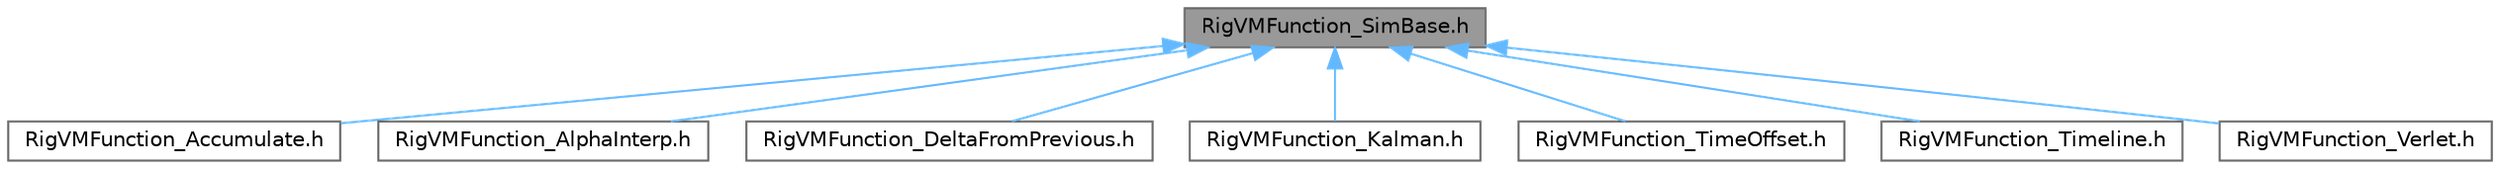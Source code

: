 digraph "RigVMFunction_SimBase.h"
{
 // INTERACTIVE_SVG=YES
 // LATEX_PDF_SIZE
  bgcolor="transparent";
  edge [fontname=Helvetica,fontsize=10,labelfontname=Helvetica,labelfontsize=10];
  node [fontname=Helvetica,fontsize=10,shape=box,height=0.2,width=0.4];
  Node1 [id="Node000001",label="RigVMFunction_SimBase.h",height=0.2,width=0.4,color="gray40", fillcolor="grey60", style="filled", fontcolor="black",tooltip=" "];
  Node1 -> Node2 [id="edge1_Node000001_Node000002",dir="back",color="steelblue1",style="solid",tooltip=" "];
  Node2 [id="Node000002",label="RigVMFunction_Accumulate.h",height=0.2,width=0.4,color="grey40", fillcolor="white", style="filled",URL="$db/db2/RigVMFunction__Accumulate_8h.html",tooltip=" "];
  Node1 -> Node3 [id="edge2_Node000001_Node000003",dir="back",color="steelblue1",style="solid",tooltip=" "];
  Node3 [id="Node000003",label="RigVMFunction_AlphaInterp.h",height=0.2,width=0.4,color="grey40", fillcolor="white", style="filled",URL="$d7/dd0/RigVMFunction__AlphaInterp_8h.html",tooltip=" "];
  Node1 -> Node4 [id="edge3_Node000001_Node000004",dir="back",color="steelblue1",style="solid",tooltip=" "];
  Node4 [id="Node000004",label="RigVMFunction_DeltaFromPrevious.h",height=0.2,width=0.4,color="grey40", fillcolor="white", style="filled",URL="$d7/d9a/RigVMFunction__DeltaFromPrevious_8h.html",tooltip=" "];
  Node1 -> Node5 [id="edge4_Node000001_Node000005",dir="back",color="steelblue1",style="solid",tooltip=" "];
  Node5 [id="Node000005",label="RigVMFunction_Kalman.h",height=0.2,width=0.4,color="grey40", fillcolor="white", style="filled",URL="$d6/d3b/RigVMFunction__Kalman_8h.html",tooltip=" "];
  Node1 -> Node6 [id="edge5_Node000001_Node000006",dir="back",color="steelblue1",style="solid",tooltip=" "];
  Node6 [id="Node000006",label="RigVMFunction_TimeOffset.h",height=0.2,width=0.4,color="grey40", fillcolor="white", style="filled",URL="$d4/d7b/RigVMFunction__TimeOffset_8h.html",tooltip=" "];
  Node1 -> Node7 [id="edge6_Node000001_Node000007",dir="back",color="steelblue1",style="solid",tooltip=" "];
  Node7 [id="Node000007",label="RigVMFunction_Timeline.h",height=0.2,width=0.4,color="grey40", fillcolor="white", style="filled",URL="$da/d41/RigVMFunction__Timeline_8h.html",tooltip=" "];
  Node1 -> Node8 [id="edge7_Node000001_Node000008",dir="back",color="steelblue1",style="solid",tooltip=" "];
  Node8 [id="Node000008",label="RigVMFunction_Verlet.h",height=0.2,width=0.4,color="grey40", fillcolor="white", style="filled",URL="$d4/d84/RigVMFunction__Verlet_8h.html",tooltip=" "];
}
